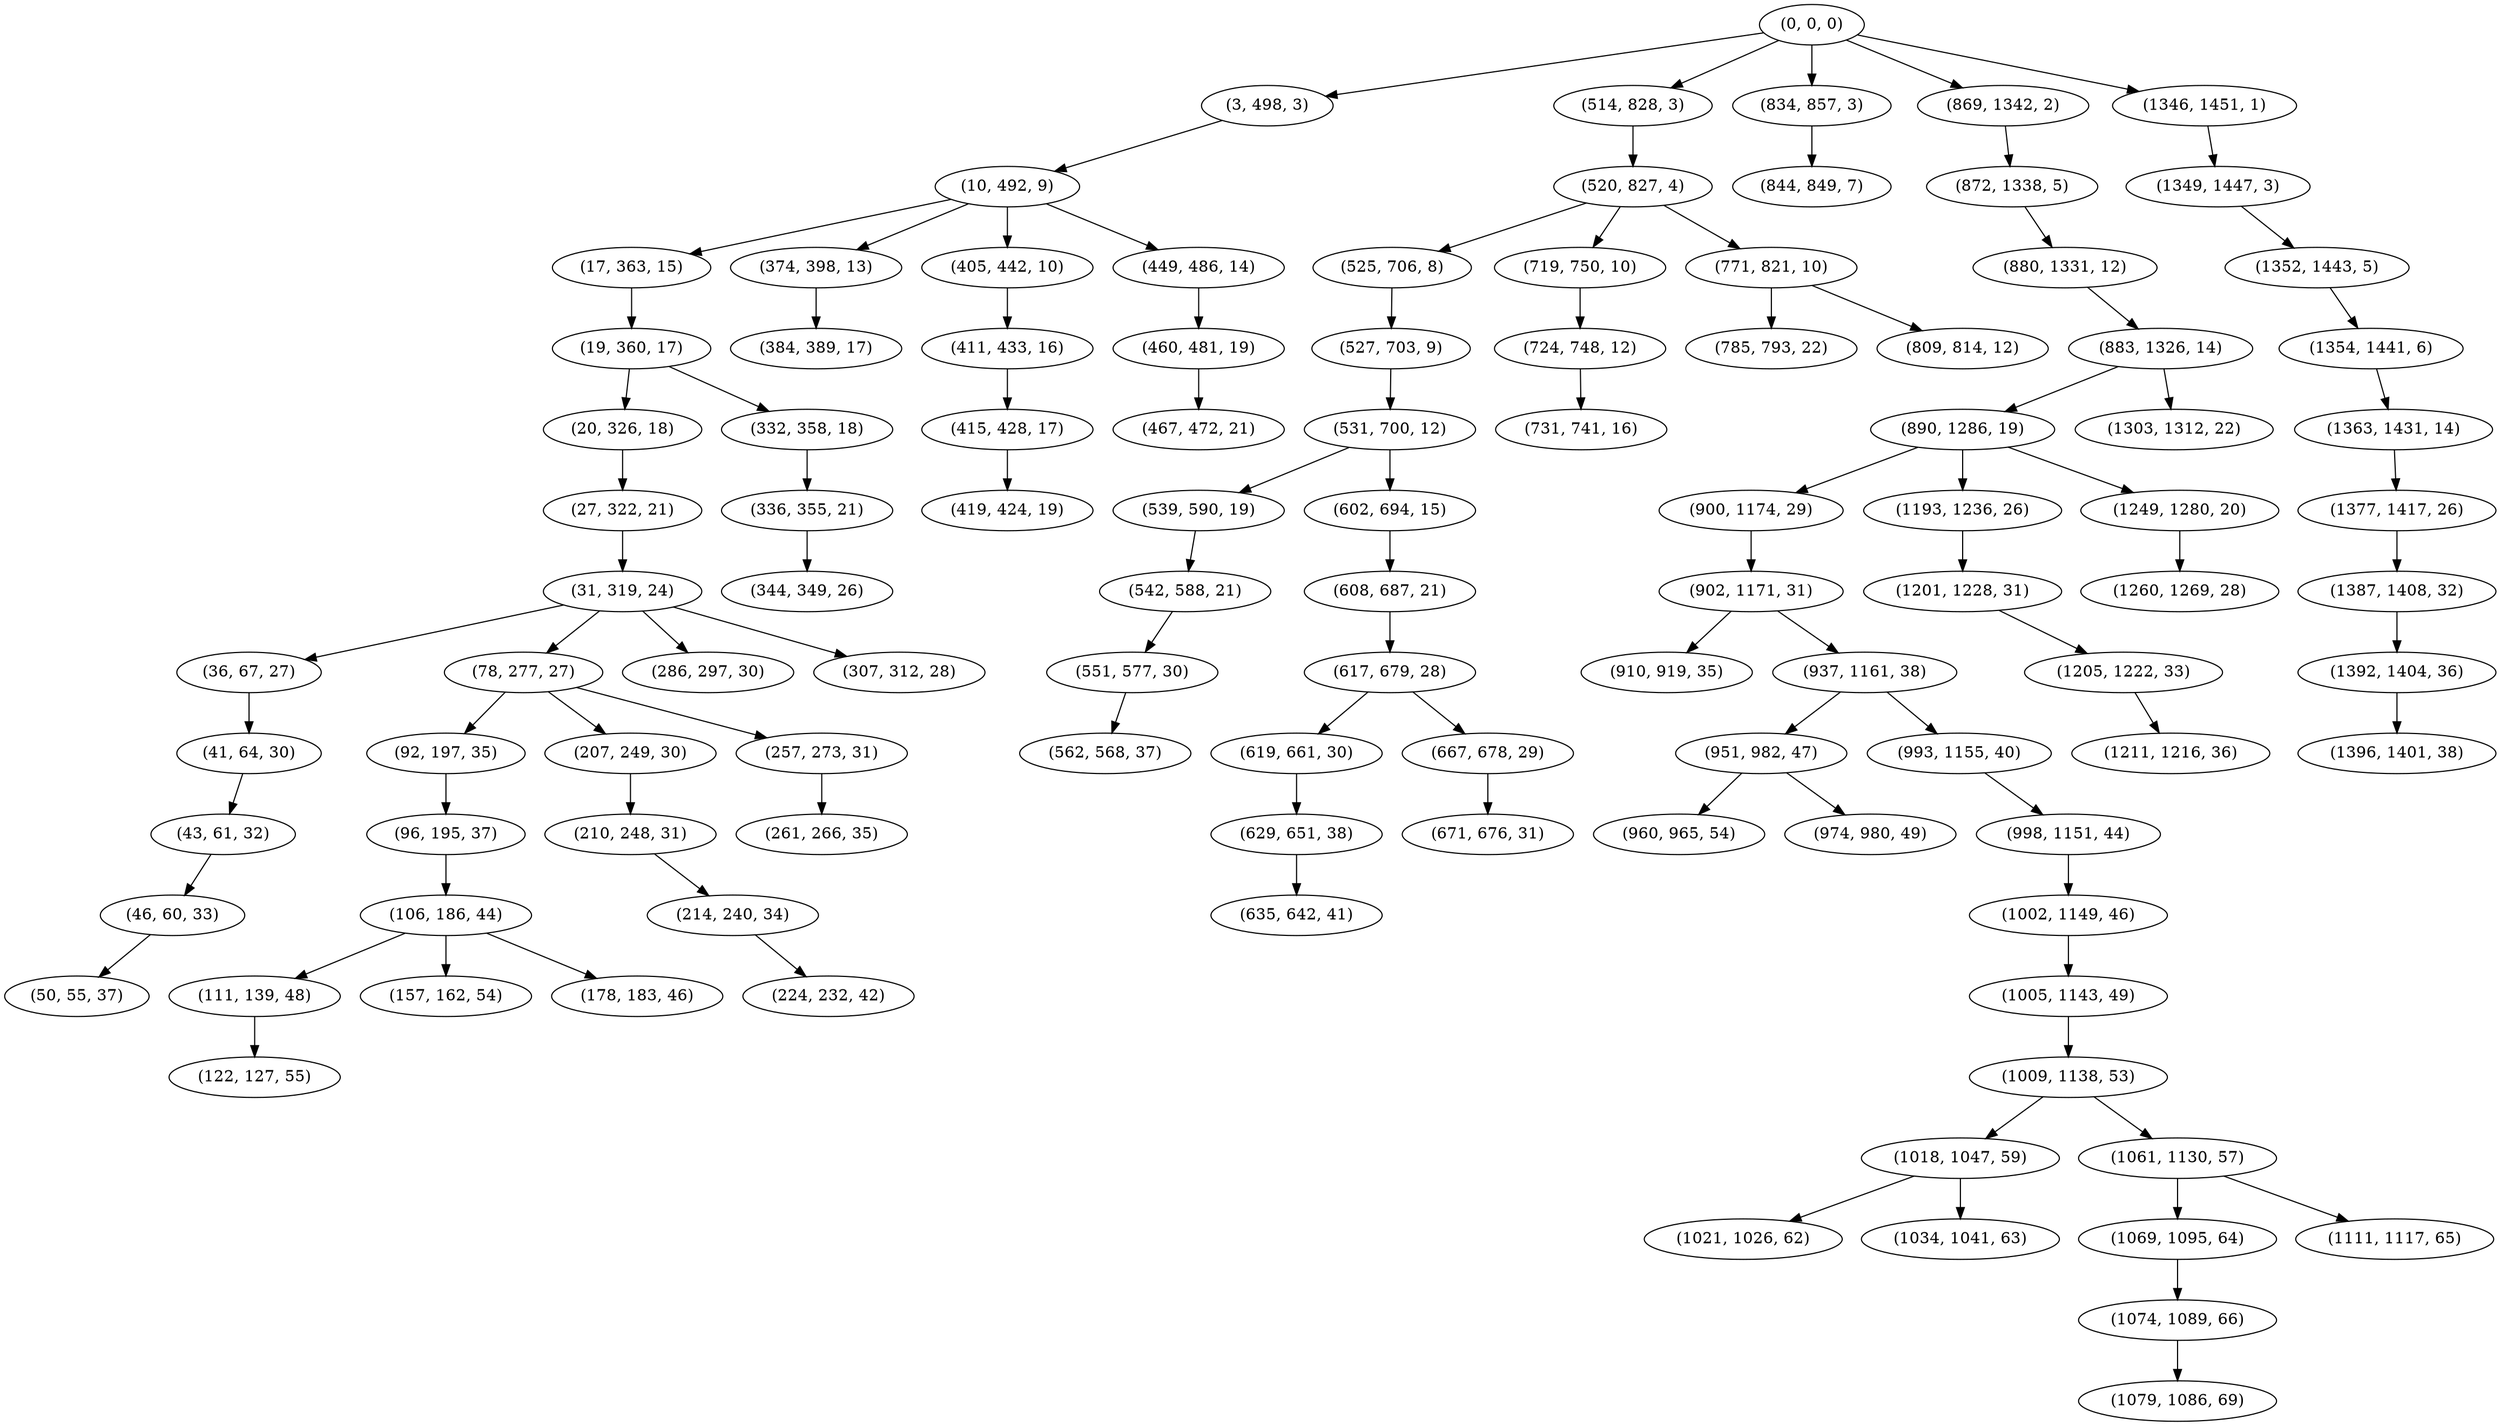 digraph tree {
    "(0, 0, 0)";
    "(3, 498, 3)";
    "(10, 492, 9)";
    "(17, 363, 15)";
    "(19, 360, 17)";
    "(20, 326, 18)";
    "(27, 322, 21)";
    "(31, 319, 24)";
    "(36, 67, 27)";
    "(41, 64, 30)";
    "(43, 61, 32)";
    "(46, 60, 33)";
    "(50, 55, 37)";
    "(78, 277, 27)";
    "(92, 197, 35)";
    "(96, 195, 37)";
    "(106, 186, 44)";
    "(111, 139, 48)";
    "(122, 127, 55)";
    "(157, 162, 54)";
    "(178, 183, 46)";
    "(207, 249, 30)";
    "(210, 248, 31)";
    "(214, 240, 34)";
    "(224, 232, 42)";
    "(257, 273, 31)";
    "(261, 266, 35)";
    "(286, 297, 30)";
    "(307, 312, 28)";
    "(332, 358, 18)";
    "(336, 355, 21)";
    "(344, 349, 26)";
    "(374, 398, 13)";
    "(384, 389, 17)";
    "(405, 442, 10)";
    "(411, 433, 16)";
    "(415, 428, 17)";
    "(419, 424, 19)";
    "(449, 486, 14)";
    "(460, 481, 19)";
    "(467, 472, 21)";
    "(514, 828, 3)";
    "(520, 827, 4)";
    "(525, 706, 8)";
    "(527, 703, 9)";
    "(531, 700, 12)";
    "(539, 590, 19)";
    "(542, 588, 21)";
    "(551, 577, 30)";
    "(562, 568, 37)";
    "(602, 694, 15)";
    "(608, 687, 21)";
    "(617, 679, 28)";
    "(619, 661, 30)";
    "(629, 651, 38)";
    "(635, 642, 41)";
    "(667, 678, 29)";
    "(671, 676, 31)";
    "(719, 750, 10)";
    "(724, 748, 12)";
    "(731, 741, 16)";
    "(771, 821, 10)";
    "(785, 793, 22)";
    "(809, 814, 12)";
    "(834, 857, 3)";
    "(844, 849, 7)";
    "(869, 1342, 2)";
    "(872, 1338, 5)";
    "(880, 1331, 12)";
    "(883, 1326, 14)";
    "(890, 1286, 19)";
    "(900, 1174, 29)";
    "(902, 1171, 31)";
    "(910, 919, 35)";
    "(937, 1161, 38)";
    "(951, 982, 47)";
    "(960, 965, 54)";
    "(974, 980, 49)";
    "(993, 1155, 40)";
    "(998, 1151, 44)";
    "(1002, 1149, 46)";
    "(1005, 1143, 49)";
    "(1009, 1138, 53)";
    "(1018, 1047, 59)";
    "(1021, 1026, 62)";
    "(1034, 1041, 63)";
    "(1061, 1130, 57)";
    "(1069, 1095, 64)";
    "(1074, 1089, 66)";
    "(1079, 1086, 69)";
    "(1111, 1117, 65)";
    "(1193, 1236, 26)";
    "(1201, 1228, 31)";
    "(1205, 1222, 33)";
    "(1211, 1216, 36)";
    "(1249, 1280, 20)";
    "(1260, 1269, 28)";
    "(1303, 1312, 22)";
    "(1346, 1451, 1)";
    "(1349, 1447, 3)";
    "(1352, 1443, 5)";
    "(1354, 1441, 6)";
    "(1363, 1431, 14)";
    "(1377, 1417, 26)";
    "(1387, 1408, 32)";
    "(1392, 1404, 36)";
    "(1396, 1401, 38)";
    "(0, 0, 0)" -> "(3, 498, 3)";
    "(0, 0, 0)" -> "(514, 828, 3)";
    "(0, 0, 0)" -> "(834, 857, 3)";
    "(0, 0, 0)" -> "(869, 1342, 2)";
    "(0, 0, 0)" -> "(1346, 1451, 1)";
    "(3, 498, 3)" -> "(10, 492, 9)";
    "(10, 492, 9)" -> "(17, 363, 15)";
    "(10, 492, 9)" -> "(374, 398, 13)";
    "(10, 492, 9)" -> "(405, 442, 10)";
    "(10, 492, 9)" -> "(449, 486, 14)";
    "(17, 363, 15)" -> "(19, 360, 17)";
    "(19, 360, 17)" -> "(20, 326, 18)";
    "(19, 360, 17)" -> "(332, 358, 18)";
    "(20, 326, 18)" -> "(27, 322, 21)";
    "(27, 322, 21)" -> "(31, 319, 24)";
    "(31, 319, 24)" -> "(36, 67, 27)";
    "(31, 319, 24)" -> "(78, 277, 27)";
    "(31, 319, 24)" -> "(286, 297, 30)";
    "(31, 319, 24)" -> "(307, 312, 28)";
    "(36, 67, 27)" -> "(41, 64, 30)";
    "(41, 64, 30)" -> "(43, 61, 32)";
    "(43, 61, 32)" -> "(46, 60, 33)";
    "(46, 60, 33)" -> "(50, 55, 37)";
    "(78, 277, 27)" -> "(92, 197, 35)";
    "(78, 277, 27)" -> "(207, 249, 30)";
    "(78, 277, 27)" -> "(257, 273, 31)";
    "(92, 197, 35)" -> "(96, 195, 37)";
    "(96, 195, 37)" -> "(106, 186, 44)";
    "(106, 186, 44)" -> "(111, 139, 48)";
    "(106, 186, 44)" -> "(157, 162, 54)";
    "(106, 186, 44)" -> "(178, 183, 46)";
    "(111, 139, 48)" -> "(122, 127, 55)";
    "(207, 249, 30)" -> "(210, 248, 31)";
    "(210, 248, 31)" -> "(214, 240, 34)";
    "(214, 240, 34)" -> "(224, 232, 42)";
    "(257, 273, 31)" -> "(261, 266, 35)";
    "(332, 358, 18)" -> "(336, 355, 21)";
    "(336, 355, 21)" -> "(344, 349, 26)";
    "(374, 398, 13)" -> "(384, 389, 17)";
    "(405, 442, 10)" -> "(411, 433, 16)";
    "(411, 433, 16)" -> "(415, 428, 17)";
    "(415, 428, 17)" -> "(419, 424, 19)";
    "(449, 486, 14)" -> "(460, 481, 19)";
    "(460, 481, 19)" -> "(467, 472, 21)";
    "(514, 828, 3)" -> "(520, 827, 4)";
    "(520, 827, 4)" -> "(525, 706, 8)";
    "(520, 827, 4)" -> "(719, 750, 10)";
    "(520, 827, 4)" -> "(771, 821, 10)";
    "(525, 706, 8)" -> "(527, 703, 9)";
    "(527, 703, 9)" -> "(531, 700, 12)";
    "(531, 700, 12)" -> "(539, 590, 19)";
    "(531, 700, 12)" -> "(602, 694, 15)";
    "(539, 590, 19)" -> "(542, 588, 21)";
    "(542, 588, 21)" -> "(551, 577, 30)";
    "(551, 577, 30)" -> "(562, 568, 37)";
    "(602, 694, 15)" -> "(608, 687, 21)";
    "(608, 687, 21)" -> "(617, 679, 28)";
    "(617, 679, 28)" -> "(619, 661, 30)";
    "(617, 679, 28)" -> "(667, 678, 29)";
    "(619, 661, 30)" -> "(629, 651, 38)";
    "(629, 651, 38)" -> "(635, 642, 41)";
    "(667, 678, 29)" -> "(671, 676, 31)";
    "(719, 750, 10)" -> "(724, 748, 12)";
    "(724, 748, 12)" -> "(731, 741, 16)";
    "(771, 821, 10)" -> "(785, 793, 22)";
    "(771, 821, 10)" -> "(809, 814, 12)";
    "(834, 857, 3)" -> "(844, 849, 7)";
    "(869, 1342, 2)" -> "(872, 1338, 5)";
    "(872, 1338, 5)" -> "(880, 1331, 12)";
    "(880, 1331, 12)" -> "(883, 1326, 14)";
    "(883, 1326, 14)" -> "(890, 1286, 19)";
    "(883, 1326, 14)" -> "(1303, 1312, 22)";
    "(890, 1286, 19)" -> "(900, 1174, 29)";
    "(890, 1286, 19)" -> "(1193, 1236, 26)";
    "(890, 1286, 19)" -> "(1249, 1280, 20)";
    "(900, 1174, 29)" -> "(902, 1171, 31)";
    "(902, 1171, 31)" -> "(910, 919, 35)";
    "(902, 1171, 31)" -> "(937, 1161, 38)";
    "(937, 1161, 38)" -> "(951, 982, 47)";
    "(937, 1161, 38)" -> "(993, 1155, 40)";
    "(951, 982, 47)" -> "(960, 965, 54)";
    "(951, 982, 47)" -> "(974, 980, 49)";
    "(993, 1155, 40)" -> "(998, 1151, 44)";
    "(998, 1151, 44)" -> "(1002, 1149, 46)";
    "(1002, 1149, 46)" -> "(1005, 1143, 49)";
    "(1005, 1143, 49)" -> "(1009, 1138, 53)";
    "(1009, 1138, 53)" -> "(1018, 1047, 59)";
    "(1009, 1138, 53)" -> "(1061, 1130, 57)";
    "(1018, 1047, 59)" -> "(1021, 1026, 62)";
    "(1018, 1047, 59)" -> "(1034, 1041, 63)";
    "(1061, 1130, 57)" -> "(1069, 1095, 64)";
    "(1061, 1130, 57)" -> "(1111, 1117, 65)";
    "(1069, 1095, 64)" -> "(1074, 1089, 66)";
    "(1074, 1089, 66)" -> "(1079, 1086, 69)";
    "(1193, 1236, 26)" -> "(1201, 1228, 31)";
    "(1201, 1228, 31)" -> "(1205, 1222, 33)";
    "(1205, 1222, 33)" -> "(1211, 1216, 36)";
    "(1249, 1280, 20)" -> "(1260, 1269, 28)";
    "(1346, 1451, 1)" -> "(1349, 1447, 3)";
    "(1349, 1447, 3)" -> "(1352, 1443, 5)";
    "(1352, 1443, 5)" -> "(1354, 1441, 6)";
    "(1354, 1441, 6)" -> "(1363, 1431, 14)";
    "(1363, 1431, 14)" -> "(1377, 1417, 26)";
    "(1377, 1417, 26)" -> "(1387, 1408, 32)";
    "(1387, 1408, 32)" -> "(1392, 1404, 36)";
    "(1392, 1404, 36)" -> "(1396, 1401, 38)";
}
